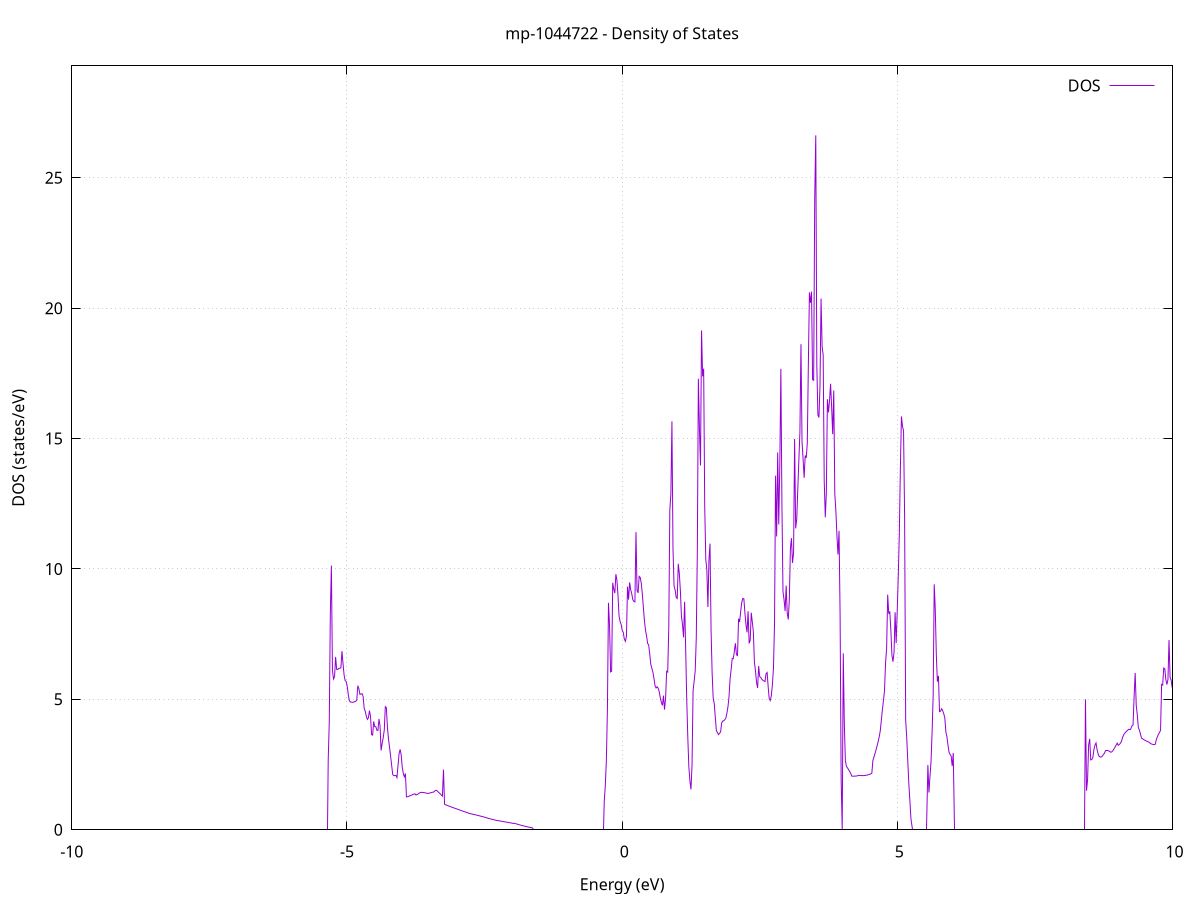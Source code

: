 set title 'mp-1044722 - Density of States'
set xlabel 'Energy (eV)'
set ylabel 'DOS (states/eV)'
set grid
set xrange [-10:10]
set yrange [0:29.288]
set xzeroaxis lt -1
set terminal png size 800,600
set output 'mp-1044722_dos_gnuplot.png'
plot '-' using 1:2 with lines title 'DOS'
-15.698800 0.000000
-15.679600 0.000000
-15.660400 0.000000
-15.641100 0.000000
-15.621900 0.000000
-15.602700 0.000000
-15.583500 0.000000
-15.564300 0.000000
-15.545100 0.000000
-15.525800 0.000000
-15.506600 0.000000
-15.487400 0.000000
-15.468200 0.000000
-15.449000 0.000000
-15.429800 0.000000
-15.410500 0.000000
-15.391300 0.000000
-15.372100 0.000000
-15.352900 0.000000
-15.333700 0.000000
-15.314500 0.000000
-15.295200 0.000000
-15.276000 0.000000
-15.256800 0.000000
-15.237600 0.000000
-15.218400 0.000000
-15.199200 0.000000
-15.179900 0.000000
-15.160700 0.000000
-15.141500 0.000000
-15.122300 0.000000
-15.103100 0.000000
-15.083800 0.000000
-15.064600 0.000000
-15.045400 0.000000
-15.026200 0.000000
-15.007000 0.000000
-14.987800 0.000000
-14.968500 0.000000
-14.949300 0.000000
-14.930100 0.000000
-14.910900 0.000000
-14.891700 0.000000
-14.872500 0.000000
-14.853200 0.000000
-14.834000 0.000000
-14.814800 0.000000
-14.795600 0.000000
-14.776400 0.000000
-14.757200 0.000000
-14.737900 0.000000
-14.718700 0.000000
-14.699500 0.000000
-14.680300 0.000000
-14.661100 0.000000
-14.641900 0.000000
-14.622600 0.000000
-14.603400 0.000000
-14.584200 0.000000
-14.565000 0.000000
-14.545800 0.000000
-14.526600 0.000000
-14.507300 0.000000
-14.488100 0.000000
-14.468900 0.000000
-14.449700 0.000000
-14.430500 0.000000
-14.411300 0.000000
-14.392000 0.000000
-14.372800 0.000000
-14.353600 0.000000
-14.334400 0.000000
-14.315200 0.000000
-14.296000 0.000000
-14.276700 0.000000
-14.257500 0.000000
-14.238300 0.000000
-14.219100 0.000000
-14.199900 0.000000
-14.180600 0.000000
-14.161400 0.000000
-14.142200 0.000000
-14.123000 0.000000
-14.103800 0.000000
-14.084600 0.000000
-14.065300 0.000000
-14.046100 0.000000
-14.026900 0.000000
-14.007700 0.000000
-13.988500 0.000000
-13.969300 0.000000
-13.950000 0.315800
-13.930800 0.482700
-13.911600 0.674400
-13.892400 0.890700
-13.873200 1.025900
-13.854000 1.102500
-13.834700 1.201700
-13.815500 1.291100
-13.796300 1.375900
-13.777100 1.490500
-13.757900 1.614600
-13.738700 1.747200
-13.719400 1.845600
-13.700200 1.954600
-13.681000 2.060200
-13.661800 2.162800
-13.642600 2.291100
-13.623400 2.423800
-13.604100 2.564100
-13.584900 2.711700
-13.565700 2.862000
-13.546500 3.606500
-13.527300 3.773000
-13.508100 3.921200
-13.488800 3.766700
-13.469600 3.658000
-13.450400 3.603600
-13.431200 3.539100
-13.412000 3.519800
-13.392800 3.491900
-13.373500 3.440700
-13.354300 3.428900
-13.335100 3.362900
-13.315900 3.320400
-13.296700 3.219800
-13.277400 3.097600
-13.258200 5.355600
-13.239000 2.653500
-13.219800 2.321400
-13.200600 1.839600
-13.181400 1.576600
-13.162100 1.328700
-13.142900 1.259700
-13.123700 1.866900
-13.104500 1.915800
-13.085300 2.027300
-13.066100 1.994000
-13.046800 1.997100
-13.027600 2.233800
-13.008400 2.487400
-12.989200 2.780200
-12.970000 3.104200
-12.950800 3.446200
-12.931500 4.075000
-12.912300 4.596800
-12.893100 5.162700
-12.873900 5.764500
-12.854700 6.368700
-12.835500 7.523400
-12.816200 7.588000
-12.797000 7.441900
-12.777800 6.249000
-12.758600 5.209900
-12.739400 4.168600
-12.720200 3.408400
-12.700900 2.979500
-12.681700 3.218400
-12.662500 3.794400
-12.643300 3.035600
-12.624100 3.570600
-12.604900 4.267200
-12.585600 4.742800
-12.566400 5.543200
-12.547200 8.793500
-12.528000 12.486300
-12.508800 11.300000
-12.489600 10.315700
-12.470300 10.725600
-12.451100 13.028200
-12.431900 10.114300
-12.412700 8.801000
-12.393500 10.848500
-12.374300 12.554200
-12.355000 12.244400
-12.335800 11.345000
-12.316600 10.471800
-12.297400 15.409200
-12.278200 8.829900
-12.258900 7.528100
-12.239700 6.345000
-12.220500 4.235900
-12.201300 3.331000
-12.182100 2.829800
-12.162900 0.841300
-12.143600 1.592300
-12.124400 2.495200
-12.105200 2.507200
-12.086000 3.937800
-12.066800 5.443000
-12.047600 7.176600
-12.028300 10.802500
-12.009100 10.590200
-11.989900 17.416100
-11.970700 15.165300
-11.951500 15.864900
-11.932300 12.453200
-11.913000 13.639900
-11.893800 16.788300
-11.874600 17.592400
-11.855400 15.798100
-11.836200 14.842100
-11.817000 14.152100
-11.797700 11.038800
-11.778500 10.613200
-11.759300 12.605200
-11.740100 16.197100
-11.720900 18.825200
-11.701700 21.600500
-11.682400 45.614900
-11.663200 22.097600
-11.644000 15.711800
-11.624800 19.930900
-11.605600 12.973000
-11.586400 10.127900
-11.567100 0.000000
-11.547900 0.000000
-11.528700 0.000000
-11.509500 0.000000
-11.490300 0.000000
-11.471100 0.000000
-11.451800 0.000000
-11.432600 0.000000
-11.413400 0.000000
-11.394200 0.000000
-11.375000 0.000000
-11.355700 0.000000
-11.336500 0.000000
-11.317300 0.000000
-11.298100 0.000000
-11.278900 0.000000
-11.259700 0.000000
-11.240400 0.000000
-11.221200 0.000000
-11.202000 0.000000
-11.182800 0.000000
-11.163600 0.000000
-11.144400 0.000000
-11.125100 0.000000
-11.105900 0.000000
-11.086700 0.000000
-11.067500 0.000000
-11.048300 0.000000
-11.029100 0.000000
-11.009800 0.000000
-10.990600 0.000000
-10.971400 0.000000
-10.952200 0.000000
-10.933000 0.000000
-10.913800 0.000000
-10.894500 0.000000
-10.875300 0.000000
-10.856100 0.000000
-10.836900 0.000000
-10.817700 0.000000
-10.798500 0.000000
-10.779200 0.000000
-10.760000 0.000000
-10.740800 0.000000
-10.721600 0.000000
-10.702400 0.000000
-10.683200 0.000000
-10.663900 0.000000
-10.644700 0.000000
-10.625500 0.000000
-10.606300 0.000000
-10.587100 0.000000
-10.567900 0.000000
-10.548600 0.000000
-10.529400 0.000000
-10.510200 0.000000
-10.491000 0.000000
-10.471800 0.000000
-10.452500 0.000000
-10.433300 0.000000
-10.414100 0.000000
-10.394900 0.000000
-10.375700 0.000000
-10.356500 0.000000
-10.337200 0.000000
-10.318000 0.000000
-10.298800 0.000000
-10.279600 0.000000
-10.260400 0.000000
-10.241200 0.000000
-10.221900 0.000000
-10.202700 0.000000
-10.183500 0.000000
-10.164300 0.000000
-10.145100 0.000000
-10.125900 0.000000
-10.106600 0.000000
-10.087400 0.000000
-10.068200 0.000000
-10.049000 0.000000
-10.029800 0.000000
-10.010600 0.000000
-9.991300 0.000000
-9.972100 0.000000
-9.952900 0.000000
-9.933700 0.000000
-9.914500 0.000000
-9.895300 0.000000
-9.876000 0.000000
-9.856800 0.000000
-9.837600 0.000000
-9.818400 0.000000
-9.799200 0.000000
-9.780000 0.000000
-9.760700 0.000000
-9.741500 0.000000
-9.722300 0.000000
-9.703100 0.000000
-9.683900 0.000000
-9.664700 0.000000
-9.645400 0.000000
-9.626200 0.000000
-9.607000 0.000000
-9.587800 0.000000
-9.568600 0.000000
-9.549300 0.000000
-9.530100 0.000000
-9.510900 0.000000
-9.491700 0.000000
-9.472500 0.000000
-9.453300 0.000000
-9.434000 0.000000
-9.414800 0.000000
-9.395600 0.000000
-9.376400 0.000000
-9.357200 0.000000
-9.338000 0.000000
-9.318700 0.000000
-9.299500 0.000000
-9.280300 0.000000
-9.261100 0.000000
-9.241900 0.000000
-9.222700 0.000000
-9.203400 0.000000
-9.184200 0.000000
-9.165000 0.000000
-9.145800 0.000000
-9.126600 0.000000
-9.107400 0.000000
-9.088100 0.000000
-9.068900 0.000000
-9.049700 0.000000
-9.030500 0.000000
-9.011300 0.000000
-8.992100 0.000000
-8.972800 0.000000
-8.953600 0.000000
-8.934400 0.000000
-8.915200 0.000000
-8.896000 0.000000
-8.876800 0.000000
-8.857500 0.000000
-8.838300 0.000000
-8.819100 0.000000
-8.799900 0.000000
-8.780700 0.000000
-8.761500 0.000000
-8.742200 0.000000
-8.723000 0.000000
-8.703800 0.000000
-8.684600 0.000000
-8.665400 0.000000
-8.646100 0.000000
-8.626900 0.000000
-8.607700 0.000000
-8.588500 0.000000
-8.569300 0.000000
-8.550100 0.000000
-8.530800 0.000000
-8.511600 0.000000
-8.492400 0.000000
-8.473200 0.000000
-8.454000 0.000000
-8.434800 0.000000
-8.415500 0.000000
-8.396300 0.000000
-8.377100 0.000000
-8.357900 0.000000
-8.338700 0.000000
-8.319500 0.000000
-8.300200 0.000000
-8.281000 0.000000
-8.261800 0.000000
-8.242600 0.000000
-8.223400 0.000000
-8.204200 0.000000
-8.184900 0.000000
-8.165700 0.000000
-8.146500 0.000000
-8.127300 0.000000
-8.108100 0.000000
-8.088900 0.000000
-8.069600 0.000000
-8.050400 0.000000
-8.031200 0.000000
-8.012000 0.000000
-7.992800 0.000000
-7.973600 0.000000
-7.954300 0.000000
-7.935100 0.000000
-7.915900 0.000000
-7.896700 0.000000
-7.877500 0.000000
-7.858300 0.000000
-7.839000 0.000000
-7.819800 0.000000
-7.800600 0.000000
-7.781400 0.000000
-7.762200 0.000000
-7.742900 0.000000
-7.723700 0.000000
-7.704500 0.000000
-7.685300 0.000000
-7.666100 0.000000
-7.646900 0.000000
-7.627600 0.000000
-7.608400 0.000000
-7.589200 0.000000
-7.570000 0.000000
-7.550800 0.000000
-7.531600 0.000000
-7.512300 0.000000
-7.493100 0.000000
-7.473900 0.000000
-7.454700 0.000000
-7.435500 0.000000
-7.416300 0.000000
-7.397000 0.000000
-7.377800 0.000000
-7.358600 0.000000
-7.339400 0.000000
-7.320200 0.000000
-7.301000 0.000000
-7.281700 0.000000
-7.262500 0.000000
-7.243300 0.000000
-7.224100 0.000000
-7.204900 0.000000
-7.185700 0.000000
-7.166400 0.000000
-7.147200 0.000000
-7.128000 0.000000
-7.108800 0.000000
-7.089600 0.000000
-7.070400 0.000000
-7.051100 0.000000
-7.031900 0.000000
-7.012700 0.000000
-6.993500 0.000000
-6.974300 0.000000
-6.955100 0.000000
-6.935800 0.000000
-6.916600 0.000000
-6.897400 0.000000
-6.878200 0.000000
-6.859000 0.000000
-6.839700 0.000000
-6.820500 0.000000
-6.801300 0.000000
-6.782100 0.000000
-6.762900 0.000000
-6.743700 0.000000
-6.724400 0.000000
-6.705200 0.000000
-6.686000 0.000000
-6.666800 0.000000
-6.647600 0.000000
-6.628400 0.000000
-6.609100 0.000000
-6.589900 0.000000
-6.570700 0.000000
-6.551500 0.000000
-6.532300 0.000000
-6.513100 0.000000
-6.493800 0.000000
-6.474600 0.000000
-6.455400 0.000000
-6.436200 0.000000
-6.417000 0.000000
-6.397800 0.000000
-6.378500 0.000000
-6.359300 0.000000
-6.340100 0.000000
-6.320900 0.000000
-6.301700 0.000000
-6.282500 0.000000
-6.263200 0.000000
-6.244000 0.000000
-6.224800 0.000000
-6.205600 0.000000
-6.186400 0.000000
-6.167200 0.000000
-6.147900 0.000000
-6.128700 0.000000
-6.109500 0.000000
-6.090300 0.000000
-6.071100 0.000000
-6.051900 0.000000
-6.032600 0.000000
-6.013400 0.000000
-5.994200 0.000000
-5.975000 0.000000
-5.955800 0.000000
-5.936500 0.000000
-5.917300 0.000000
-5.898100 0.000000
-5.878900 0.000000
-5.859700 0.000000
-5.840500 0.000000
-5.821200 0.000000
-5.802000 0.000000
-5.782800 0.000000
-5.763600 0.000000
-5.744400 0.000000
-5.725200 0.000000
-5.705900 0.000000
-5.686700 0.000000
-5.667500 0.000000
-5.648300 0.000000
-5.629100 0.000000
-5.609900 0.000000
-5.590600 0.000000
-5.571400 0.000000
-5.552200 0.000000
-5.533000 0.000000
-5.513800 0.000000
-5.494600 0.000000
-5.475300 0.000000
-5.456100 0.000000
-5.436900 0.000000
-5.417700 0.000000
-5.398500 0.000000
-5.379300 0.000000
-5.360000 0.000000
-5.340800 2.677200
-5.321600 4.117900
-5.302400 8.282700
-5.283200 10.131500
-5.264000 6.114200
-5.244700 5.778500
-5.225500 5.867900
-5.206300 6.627300
-5.187100 6.147400
-5.167900 6.145700
-5.148700 6.188600
-5.129400 6.191200
-5.110200 6.205600
-5.091000 6.848900
-5.071800 6.369200
-5.052600 5.943300
-5.033300 5.718800
-5.014100 5.688100
-4.994900 5.492900
-4.975700 5.176700
-4.956500 4.945500
-4.937300 4.900100
-4.918000 4.893800
-4.898800 4.885500
-4.879600 4.893700
-4.860400 4.915900
-4.841200 4.927300
-4.822000 4.967700
-4.802700 5.526600
-4.783500 5.411300
-4.764300 5.187700
-4.745100 5.205700
-4.725900 5.218700
-4.706700 5.113400
-4.687400 4.656400
-4.668200 4.545700
-4.649000 4.357900
-4.629800 4.233500
-4.610600 4.289400
-4.591400 4.568900
-4.572100 4.347100
-4.552900 3.649500
-4.533700 3.629600
-4.514500 4.155400
-4.495300 3.955100
-4.476100 3.955000
-4.456800 3.819400
-4.437600 3.808700
-4.418400 4.250000
-4.399200 3.979700
-4.380000 3.042200
-4.360800 3.304900
-4.341500 3.530200
-4.322300 3.822100
-4.303100 4.721100
-4.283900 4.679300
-4.264700 3.923800
-4.245500 3.481500
-4.226200 3.158400
-4.207000 2.819900
-4.187800 2.465000
-4.168600 2.115500
-4.149400 2.075300
-4.130200 2.078200
-4.110900 2.081800
-4.091700 2.001000
-4.072500 2.470900
-4.053300 2.915400
-4.034100 3.082800
-4.014800 2.874700
-3.995600 2.398100
-3.976400 2.160200
-3.957200 2.031100
-3.938000 2.158100
-3.918800 1.263000
-3.899500 1.266100
-3.880300 1.279100
-3.861100 1.298100
-3.841900 1.316300
-3.822700 1.333700
-3.803500 1.350400
-3.784200 1.366400
-3.765000 1.380800
-3.745800 1.329700
-3.726600 1.353800
-3.707400 1.366700
-3.688200 1.403700
-3.668900 1.426200
-3.649700 1.434900
-3.630500 1.432900
-3.611300 1.427500
-3.592100 1.420800
-3.572900 1.412800
-3.553600 1.403800
-3.534400 1.394600
-3.515200 1.396200
-3.496000 1.408600
-3.476800 1.420600
-3.457600 1.432400
-3.438300 1.442500
-3.419100 1.451000
-3.399900 1.496200
-3.380700 1.516200
-3.361500 1.491000
-3.342300 1.452100
-3.323000 1.412800
-3.303800 1.372700
-3.284600 1.332400
-3.265400 1.291800
-3.246200 2.303200
-3.227000 0.978800
-3.207700 0.958700
-3.188500 0.942800
-3.169300 0.927100
-3.150100 0.911600
-3.130900 0.896300
-3.111600 0.881000
-3.092400 0.866000
-3.073200 0.851000
-3.054000 0.836200
-3.034800 0.821500
-3.015600 0.807000
-2.996300 0.792600
-2.977100 0.777900
-2.957900 0.762500
-2.938700 0.747400
-2.919500 0.732700
-2.900300 0.718300
-2.881000 0.704200
-2.861800 0.690500
-2.842600 0.677000
-2.823400 0.664000
-2.804200 0.651200
-2.785000 0.629300
-2.765700 0.620400
-2.746500 0.611500
-2.727300 0.602500
-2.708100 0.593300
-2.688900 0.584000
-2.669700 0.574500
-2.650400 0.564800
-2.631200 0.554900
-2.612000 0.544900
-2.592800 0.534700
-2.573600 0.524300
-2.554400 0.515100
-2.535100 0.505900
-2.515900 0.492900
-2.496700 0.480300
-2.477500 0.467900
-2.458300 0.455800
-2.439100 0.444100
-2.419800 0.432700
-2.400600 0.421600
-2.381400 0.410900
-2.362200 0.400400
-2.343000 0.390300
-2.323800 0.380500
-2.304500 0.371100
-2.285300 0.361900
-2.266100 0.354300
-2.246900 0.347300
-2.227700 0.340500
-2.208400 0.333500
-2.189200 0.326500
-2.170000 0.319400
-2.150800 0.312300
-2.131600 0.305000
-2.112400 0.297700
-2.093100 0.290200
-2.073900 0.282700
-2.054700 0.275100
-2.035500 0.267400
-2.016300 0.259700
-1.997100 0.251800
-1.977800 0.243900
-1.958600 0.249200
-1.939400 0.236500
-1.920200 0.224100
-1.901000 0.212100
-1.881800 0.200200
-1.862500 0.188700
-1.843300 0.177500
-1.824100 0.166600
-1.804900 0.156000
-1.785700 0.145600
-1.766500 0.135600
-1.747200 0.125800
-1.728000 0.116400
-1.708800 0.107200
-1.689600 0.098400
-1.670400 0.089800
-1.651200 0.081500
-1.631900 0.073500
-1.612700 0.000000
-1.593500 0.000000
-1.574300 0.000000
-1.555100 0.000000
-1.535900 0.000000
-1.516600 0.000000
-1.497400 0.000000
-1.478200 0.000000
-1.459000 0.000000
-1.439800 0.000000
-1.420600 0.000000
-1.401300 0.000000
-1.382100 0.000000
-1.362900 0.000000
-1.343700 0.000000
-1.324500 0.000000
-1.305200 0.000000
-1.286000 0.000000
-1.266800 0.000000
-1.247600 0.000000
-1.228400 0.000000
-1.209200 0.000000
-1.189900 0.000000
-1.170700 0.000000
-1.151500 0.000000
-1.132300 0.000000
-1.113100 0.000000
-1.093900 0.000000
-1.074600 0.000000
-1.055400 0.000000
-1.036200 0.000000
-1.017000 0.000000
-0.997800 0.000000
-0.978600 0.000000
-0.959300 0.000000
-0.940100 0.000000
-0.920900 0.000000
-0.901700 0.000000
-0.882500 0.000000
-0.863300 0.000000
-0.844000 0.000000
-0.824800 0.000000
-0.805600 0.000000
-0.786400 0.000000
-0.767200 0.000000
-0.748000 0.000000
-0.728700 0.000000
-0.709500 0.000000
-0.690300 0.000000
-0.671100 0.000000
-0.651900 0.000000
-0.632700 0.000000
-0.613400 0.000000
-0.594200 0.000000
-0.575000 0.000000
-0.555800 0.000000
-0.536600 0.000000
-0.517400 0.000000
-0.498100 0.000000
-0.478900 0.000000
-0.459700 0.000000
-0.440500 0.000000
-0.421300 0.000000
-0.402000 0.000000
-0.382800 0.000000
-0.363600 0.000000
-0.344400 0.000000
-0.325200 1.091300
-0.306000 1.696900
-0.286700 2.642700
-0.267500 4.659100
-0.248300 8.698300
-0.229100 7.847700
-0.209900 6.052800
-0.190700 6.077000
-0.171400 9.468800
-0.152200 9.228000
-0.133000 9.072100
-0.113800 9.797300
-0.094600 9.566700
-0.075400 8.977500
-0.056100 8.191300
-0.036900 7.984800
-0.017700 7.868700
0.001500 7.642000
0.020700 7.563000
0.039900 7.310800
0.059200 7.226500
0.078400 7.416700
0.097600 9.322600
0.116800 8.825200
0.136000 9.484400
0.155200 9.207900
0.174500 9.046400
0.193700 8.824800
0.212900 8.754100
0.232100 8.737600
0.251300 11.410300
0.270500 9.175600
0.289800 9.080700
0.309000 9.715900
0.328200 9.676300
0.347400 9.455900
0.366600 9.043000
0.385800 8.522000
0.405100 8.011700
0.424300 7.654800
0.443500 7.434800
0.462700 7.146400
0.481900 7.090200
0.501200 6.742100
0.520400 6.345300
0.539600 6.193200
0.558800 6.047600
0.578000 5.807900
0.597200 5.529500
0.616500 5.436000
0.635700 5.485100
0.654900 5.426500
0.674100 5.289700
0.693300 5.058900
0.712500 4.879700
0.731800 4.769600
0.751000 5.143000
0.770200 4.606300
0.789400 5.040100
0.808600 6.075200
0.827800 6.046200
0.847100 7.731600
0.866300 12.259400
0.885500 12.859700
0.904700 15.656900
0.923900 10.787600
0.943100 9.347500
0.962400 9.201800
0.981600 8.910400
1.000800 8.867400
1.020000 10.197600
1.039200 9.822700
1.058400 9.154200
1.077700 8.172800
1.096900 7.872800
1.116100 7.377800
1.135300 8.740700
1.154500 6.914100
1.173700 4.978400
1.193000 3.535200
1.212200 2.406600
1.231400 1.873400
1.250600 1.548200
1.269800 2.481200
1.289000 5.334100
1.308300 5.694500
1.327500 6.094300
1.346700 7.327400
1.365900 10.604700
1.385100 17.293700
1.404400 15.386400
1.423600 13.966900
1.442800 19.144000
1.462000 17.385200
1.481200 17.679800
1.500400 12.423700
1.519700 10.371800
1.538900 9.963200
1.558100 8.541200
1.577300 10.361900
1.596500 10.970100
1.615700 7.640500
1.635000 6.014800
1.654200 5.046500
1.673400 4.838900
1.692600 4.307200
1.711800 3.805800
1.731000 3.726300
1.750300 3.649800
1.769500 3.697000
1.788700 3.749300
1.807900 4.096000
1.827100 4.168700
1.846300 4.177700
1.865600 4.223000
1.884800 4.285700
1.904000 4.476300
1.923200 4.723900
1.942400 5.116900
1.961600 5.793800
1.980900 6.149600
2.000100 6.571900
2.019300 6.559000
2.038500 6.837300
2.057700 7.151400
2.076900 6.708700
2.096200 6.677800
2.115400 8.093300
2.134600 7.969700
2.153800 8.365800
2.173000 8.711900
2.192200 8.868400
2.211500 8.858200
2.230700 8.324700
2.249900 7.862300
2.269100 7.569200
2.288300 8.380400
2.307600 7.145800
2.326800 7.264400
2.346000 8.322400
2.365200 7.965600
2.384400 7.581400
2.403600 6.415400
2.422900 6.090100
2.442100 5.646600
2.461300 5.438100
2.480500 6.278500
2.499700 5.871400
2.518900 5.838300
2.538200 5.770100
2.557400 5.731200
2.576600 5.702600
2.595800 5.684700
2.615000 5.983800
2.634200 6.030800
2.653500 5.475600
2.672700 5.018900
2.691900 4.953900
2.711100 5.149900
2.730300 5.564300
2.749500 6.194400
2.768800 7.911200
2.788000 13.577600
2.807200 11.245000
2.826400 14.464600
2.845600 11.706200
2.864800 13.972700
2.884100 17.672400
2.903300 12.448200
2.922500 9.127200
2.941700 8.825400
2.960900 8.387100
2.980100 9.361300
2.999400 8.312800
3.018600 8.062800
3.037800 8.821000
3.057000 10.767900
3.076200 11.181500
3.095400 10.232000
3.114700 10.597000
3.133900 14.982800
3.153100 11.556500
3.172300 11.909600
3.191500 13.060400
3.210800 14.159100
3.230000 15.242200
3.249200 18.616800
3.268400 14.886100
3.287600 14.220700
3.306800 13.495300
3.326100 14.349200
3.345300 14.258000
3.364500 14.833200
3.383700 17.863600
3.402900 20.604800
3.422100 20.204100
3.441400 20.632800
3.460600 17.253000
3.479800 17.233600
3.499000 24.191900
3.518200 26.625000
3.537400 17.787800
3.556700 15.909700
3.575900 15.804400
3.595100 17.031500
3.614300 20.364000
3.633500 18.533700
3.652700 18.196700
3.672000 13.367400
3.691200 11.981300
3.710400 12.926500
3.729600 16.509300
3.748800 16.002300
3.768000 16.445900
3.787300 17.100400
3.806500 16.200600
3.825700 15.167400
3.844900 16.843800
3.864100 12.875000
3.883300 12.236600
3.902600 11.278400
3.921800 10.554300
3.941000 11.462300
3.960200 8.247900
3.979400 1.917300
3.998600 0.000000
4.017900 6.766900
4.037100 4.048800
4.056300 2.635800
4.075500 2.433200
4.094700 2.373100
4.113900 2.308000
4.133200 2.237900
4.152400 2.162600
4.171600 2.057500
4.190800 2.055900
4.210000 2.055700
4.229300 2.056900
4.248500 2.059600
4.267700 2.063700
4.286900 2.082200
4.306100 2.087000
4.325300 2.084000
4.344600 2.079900
4.363800 2.074700
4.383000 2.075100
4.402200 2.081100
4.421400 2.087200
4.440600 2.093500
4.459900 2.099500
4.479100 2.115000
4.498300 2.130300
4.517500 2.141700
4.536700 2.166600
4.555900 2.657000
4.575200 2.785600
4.594400 2.922700
4.613600 3.068500
4.632800 3.222900
4.652000 3.385500
4.671200 3.567800
4.690500 3.800800
4.709700 4.198900
4.728900 4.605100
4.748100 4.953500
4.767300 5.337300
4.786500 6.404500
4.805800 6.961600
4.825000 9.014900
4.844200 8.283700
4.863400 8.372200
4.882600 7.644100
4.901800 6.687800
4.921100 6.443500
4.940300 6.805500
4.959500 8.342500
4.978700 7.153100
4.997900 8.370400
5.017100 9.708100
5.036400 11.345100
5.055600 13.876400
5.074800 15.847100
5.094000 15.468300
5.113200 15.292600
5.132500 12.012500
5.151700 4.197800
5.170900 3.526900
5.190100 2.636700
5.209300 1.754400
5.228500 1.107300
5.247800 0.410000
5.267000 0.000000
5.286200 0.000000
5.305400 0.000000
5.324600 0.000000
5.343800 0.000000
5.363100 0.000000
5.382300 0.000000
5.401500 0.000000
5.420700 0.000000
5.439900 0.000000
5.459100 0.000000
5.478400 0.000000
5.497600 0.000000
5.516800 0.000000
5.536000 0.000000
5.555200 2.482600
5.574400 1.427500
5.593700 2.054900
5.612900 2.632800
5.632100 3.764800
5.651300 5.144400
5.670500 9.412000
5.689700 8.440900
5.709000 6.673400
5.728200 5.678600
5.747400 5.901100
5.766600 4.532000
5.785800 4.548900
5.805000 4.640800
5.824300 4.564600
5.843500 4.448600
5.862700 4.296200
5.881900 3.756700
5.901100 3.573000
5.920300 3.251200
5.939600 2.969400
5.958800 2.889700
5.978000 2.828100
5.997200 2.440900
6.016400 2.944400
6.035700 0.000000
6.054900 0.000000
6.074100 0.000000
6.093300 0.000000
6.112500 0.000000
6.131700 0.000000
6.151000 0.000000
6.170200 0.000000
6.189400 0.000000
6.208600 0.000000
6.227800 0.000000
6.247000 0.000000
6.266300 0.000000
6.285500 0.000000
6.304700 0.000000
6.323900 0.000000
6.343100 0.000000
6.362300 0.000000
6.381600 0.000000
6.400800 0.000000
6.420000 0.000000
6.439200 0.000000
6.458400 0.000000
6.477600 0.000000
6.496900 0.000000
6.516100 0.000000
6.535300 0.000000
6.554500 0.000000
6.573700 0.000000
6.592900 0.000000
6.612200 0.000000
6.631400 0.000000
6.650600 0.000000
6.669800 0.000000
6.689000 0.000000
6.708200 0.000000
6.727500 0.000000
6.746700 0.000000
6.765900 0.000000
6.785100 0.000000
6.804300 0.000000
6.823500 0.000000
6.842800 0.000000
6.862000 0.000000
6.881200 0.000000
6.900400 0.000000
6.919600 0.000000
6.938900 0.000000
6.958100 0.000000
6.977300 0.000000
6.996500 0.000000
7.015700 0.000000
7.034900 0.000000
7.054200 0.000000
7.073400 0.000000
7.092600 0.000000
7.111800 0.000000
7.131000 0.000000
7.150200 0.000000
7.169500 0.000000
7.188700 0.000000
7.207900 0.000000
7.227100 0.000000
7.246300 0.000000
7.265500 0.000000
7.284800 0.000000
7.304000 0.000000
7.323200 0.000000
7.342400 0.000000
7.361600 0.000000
7.380800 0.000000
7.400100 0.000000
7.419300 0.000000
7.438500 0.000000
7.457700 0.000000
7.476900 0.000000
7.496100 0.000000
7.515400 0.000000
7.534600 0.000000
7.553800 0.000000
7.573000 0.000000
7.592200 0.000000
7.611400 0.000000
7.630700 0.000000
7.649900 0.000000
7.669100 0.000000
7.688300 0.000000
7.707500 0.000000
7.726700 0.000000
7.746000 0.000000
7.765200 0.000000
7.784400 0.000000
7.803600 0.000000
7.822800 0.000000
7.842100 0.000000
7.861300 0.000000
7.880500 0.000000
7.899700 0.000000
7.918900 0.000000
7.938100 0.000000
7.957400 0.000000
7.976600 0.000000
7.995800 0.000000
8.015000 0.000000
8.034200 0.000000
8.053400 0.000000
8.072700 0.000000
8.091900 0.000000
8.111100 0.000000
8.130300 0.000000
8.149500 0.000000
8.168700 0.000000
8.188000 0.000000
8.207200 0.000000
8.226400 0.000000
8.245600 0.000000
8.264800 0.000000
8.284000 0.000000
8.303300 0.000000
8.322500 0.000000
8.341700 0.000000
8.360900 0.000000
8.380100 0.000000
8.399300 0.000000
8.418600 5.001900
8.437800 1.499500
8.457000 1.922500
8.476200 3.250700
8.495400 3.487200
8.514600 2.677800
8.533900 2.697200
8.553100 2.770300
8.572300 3.082200
8.591500 3.248200
8.610700 3.327800
8.629900 3.066000
8.649200 2.906700
8.668400 2.810900
8.687600 2.787400
8.706800 2.791900
8.726000 2.824400
8.745300 2.891900
8.764500 2.935100
8.783700 3.037100
8.802900 3.039300
8.822100 3.042600
8.841300 3.024100
8.860600 2.998800
8.879800 2.973200
8.899000 2.989800
8.918200 3.039200
8.937400 3.099700
8.956600 3.170400
8.975900 3.244700
8.995100 3.321700
9.014300 3.239100
9.033500 3.271800
9.052700 3.313200
9.071900 3.382300
9.091200 3.530700
9.110400 3.632300
9.129600 3.696000
9.148800 3.741800
9.168000 3.783600
9.187200 3.821100
9.206500 3.854900
9.225700 3.855600
9.244900 3.855700
9.264100 3.987200
9.283300 4.016500
9.302500 5.113000
9.321800 6.013600
9.341000 4.769500
9.360200 4.404500
9.379400 3.928000
9.398600 3.817300
9.417800 3.672900
9.437100 3.514400
9.456300 3.487900
9.475500 3.461600
9.494700 3.436300
9.513900 3.416100
9.533100 3.396600
9.552400 3.378200
9.571600 3.359900
9.590800 3.327100
9.610000 3.296700
9.629200 3.280700
9.648500 3.270400
9.667700 3.264000
9.686900 3.276900
9.706100 3.459300
9.725300 3.566300
9.744500 3.662100
9.763800 3.734800
9.783000 3.809400
9.802200 5.575600
9.821400 5.547700
9.840600 6.200800
9.859800 6.175500
9.879100 5.759900
9.898300 5.567500
9.917500 5.757800
9.936700 7.274100
9.955900 5.843500
9.975100 5.738800
9.994400 5.451700
10.013600 5.745500
10.032800 6.221000
10.052000 5.049100
10.071200 4.955900
10.090400 9.315000
10.109700 3.156800
10.128900 2.540600
10.148100 2.697400
10.167300 2.874000
10.186500 2.933500
10.205700 2.954400
10.225000 2.994000
10.244200 3.078000
10.263400 3.188200
10.282600 3.378000
10.301800 4.216400
10.321000 4.768700
10.340300 5.061500
10.359500 5.042600
10.378700 5.111100
10.397900 5.357900
10.417100 4.833900
10.436300 8.482600
10.455600 8.643800
10.474800 9.408400
10.494000 12.223600
10.513200 11.384500
10.532400 7.777200
10.551700 8.078100
10.570900 7.502500
10.590100 7.258100
10.609300 7.604200
10.628500 7.194400
10.647700 5.956900
10.667000 5.508800
10.686200 5.046700
10.705400 4.911000
10.724600 4.787200
10.743800 4.719600
10.763000 4.703000
10.782300 4.940400
10.801500 5.634500
10.820700 8.226600
10.839900 9.394400
10.859100 9.871900
10.878300 10.739800
10.897600 10.859100
10.916800 11.466300
10.936000 8.996700
10.955200 7.036600
10.974400 5.472900
10.993600 4.283500
11.012900 3.312300
11.032100 2.862200
11.051300 2.574500
11.070500 2.779900
11.089700 3.101700
11.108900 4.787300
11.128200 5.291900
11.147400 6.898300
11.166600 7.457500
11.185800 7.668200
11.205000 8.345500
11.224200 8.342700
11.243500 8.117400
11.262700 7.648300
11.281900 7.368300
11.301100 7.007900
11.320300 6.490100
11.339500 6.388900
11.358800 6.694300
11.378000 7.219900
11.397200 7.755900
11.416400 7.849600
11.435600 7.733300
11.454900 7.271000
11.474100 6.734000
11.493300 6.693100
11.512500 6.030700
11.531700 8.951000
11.550900 5.066600
11.570200 4.626300
11.589400 6.389000
11.608600 6.214700
11.627800 8.422600
11.647000 9.484000
11.666200 9.272200
11.685500 8.218100
11.704700 7.381400
11.723900 6.408900
11.743100 5.760500
11.762300 5.204500
11.781500 4.619800
11.800800 4.195200
11.820000 3.798300
11.839200 3.562300
11.858400 3.548600
11.877600 4.857800
11.896800 6.929200
11.916100 6.917900
11.935300 7.668500
11.954500 9.235300
11.973700 15.494600
11.992900 8.268900
12.012100 6.454400
12.031400 6.314400
12.050600 6.209100
12.069800 6.260900
12.089000 7.863400
12.108200 9.595300
12.127400 8.166200
12.146700 7.143200
12.165900 7.255700
12.185100 8.418700
12.204300 8.978100
12.223500 8.572500
12.242700 8.910000
12.262000 6.632400
12.281200 5.743200
12.300400 5.208100
12.319600 5.089300
12.338800 4.975200
12.358000 4.869800
12.377300 4.766700
12.396500 4.665200
12.415700 4.598400
12.434900 4.556700
12.454100 4.489200
12.473400 4.456900
12.492600 4.435000
12.511800 4.430800
12.531000 4.408600
12.550200 4.350100
12.569400 4.341900
12.588700 4.223900
12.607900 4.203700
12.627100 4.200000
12.646300 4.130000
12.665500 4.059300
12.684700 3.992400
12.704000 3.934500
12.723200 3.903300
12.742400 3.870300
12.761600 3.836700
12.780800 3.804700
12.800000 3.974800
12.819300 4.105300
12.838500 4.138000
12.857700 4.205500
12.876900 4.201500
12.896100 4.294700
12.915300 4.077300
12.934600 3.780000
12.953800 3.281200
12.973000 3.437200
12.992200 4.210600
13.011400 5.493400
13.030600 1.589400
13.049900 0.000000
13.069100 0.000000
13.088300 0.000000
13.107500 0.000000
13.126700 0.000000
13.145900 0.000000
13.165200 0.000000
13.184400 0.000000
13.203600 0.000000
13.222800 0.000000
13.242000 0.260200
13.261200 1.452800
13.280500 2.304000
13.299700 3.040600
13.318900 3.170400
13.338100 4.577100
13.357300 2.986200
13.376600 3.101300
13.395800 3.219100
13.415000 5.913100
13.434200 3.511900
13.453400 3.410600
13.472600 3.372900
13.491900 3.374900
13.511100 3.382400
13.530300 3.383500
13.549500 3.375300
13.568700 3.353700
13.587900 3.302300
13.607200 3.246600
13.626400 3.227100
13.645600 3.211000
13.664800 3.117800
13.684000 3.023400
13.703200 2.900600
13.722500 2.850800
13.741700 2.812600
13.760900 3.095100
13.780100 2.864700
13.799300 2.852100
13.818500 2.842300
13.837800 2.835500
13.857000 2.833000
13.876200 2.833600
13.895400 2.836000
13.914600 2.840100
13.933800 2.846000
13.953100 2.854400
13.972300 2.828700
13.991500 2.829900
14.010700 2.838800
14.029900 2.836900
14.049100 2.843300
14.068400 2.848200
14.087600 2.851700
14.106800 2.853900
14.126000 2.856100
14.145200 2.869800
14.164400 2.778300
14.183700 2.754600
14.202900 2.742600
14.222100 2.732800
14.241300 2.724500
14.260500 2.717400
14.279800 2.708600
14.299000 2.700800
14.318200 2.694000
14.337400 2.686300
14.356600 2.677100
14.375800 2.726900
14.395100 2.981800
14.414300 2.639000
14.433500 2.573400
14.452700 2.530400
14.471900 2.486300
14.491100 2.435500
14.510400 3.109500
14.529600 2.397800
14.548800 2.357300
14.568000 2.332100
14.587200 2.301900
14.606400 2.266700
14.625700 2.227900
14.644900 2.189100
14.664100 2.150600
14.683300 2.096000
14.702500 2.047400
14.721700 2.023100
14.741000 2.004200
14.760200 1.988300
14.779400 1.970000
14.798600 1.936900
14.817800 1.923300
14.837000 1.919800
14.856300 1.923700
14.875500 1.928500
14.894700 1.934200
14.913900 1.996700
14.933100 2.009300
14.952300 2.022900
14.971600 2.037600
14.990800 2.053400
15.010000 2.070200
15.029200 2.858900
15.048400 3.075700
15.067600 3.311400
15.086900 3.283600
15.106100 3.356200
15.125300 3.427400
15.144500 3.865000
15.163700 3.942200
15.183000 7.088900
15.202200 2.681000
15.221400 2.516100
15.240600 2.360600
15.259800 2.212700
15.279000 1.997100
15.298300 1.885100
15.317500 1.773300
15.336700 1.667000
15.355900 1.564200
15.375100 1.434700
15.394300 1.366100
15.413600 1.301800
15.432800 1.241500
15.452000 1.185500
15.471200 1.137400
15.490400 1.107900
15.509600 1.078500
15.528900 1.048700
15.548100 1.018300
15.567300 0.987500
15.586500 0.956200
15.605700 0.924500
15.624900 0.892200
15.644200 0.855000
15.663400 0.815800
15.682600 0.958300
15.701800 0.899000
15.721000 0.733500
15.740200 0.632200
15.759500 0.624900
15.778700 0.619800
15.797900 1.653400
15.817100 1.637700
15.836300 2.802700
15.855500 2.711800
15.874800 3.147400
15.894000 3.343300
15.913200 3.330000
15.932400 3.717300
15.951600 4.138400
15.970800 4.412600
15.990100 3.542600
16.009300 3.456700
16.028500 3.424100
16.047700 3.365000
16.066900 3.271700
16.086200 3.146900
16.105400 2.996100
16.124600 2.858200
16.143800 2.688700
16.163000 2.582600
16.182200 2.490000
16.201500 2.390600
16.220700 2.283700
16.239900 2.169400
16.259100 2.047700
16.278300 1.918400
16.297500 1.781800
16.316800 1.648500
16.336000 1.538900
16.355200 1.499400
16.374400 1.653600
16.393600 1.588900
16.412800 1.385200
16.432100 1.039900
16.451300 0.907700
16.470500 0.819100
16.489700 0.736100
16.508900 0.657000
16.528100 0.587700
16.547400 0.531000
16.566600 0.477400
16.585800 0.426900
16.605000 0.379600
16.624200 0.335300
16.643400 0.294000
16.662700 0.255800
16.681900 0.220600
16.701100 0.188500
16.720300 0.159400
16.739500 0.133400
16.758700 0.110400
16.778000 0.282200
16.797200 0.011100
16.816400 0.004900
16.835600 0.001200
16.854800 0.000000
16.874000 0.000000
16.893300 0.000000
16.912500 0.000000
16.931700 0.000000
16.950900 0.267100
16.970100 0.848800
16.989400 0.996200
17.008600 1.098600
17.027800 1.213100
17.047000 1.419700
17.066200 1.716100
17.085400 2.179000
17.104700 2.584600
17.123900 2.800700
17.143100 2.605600
17.162300 2.674200
17.181500 3.052900
17.200700 3.443700
17.220000 3.834800
17.239200 4.122300
17.258400 5.261800
17.277600 4.090900
17.296800 4.017100
17.316000 3.725800
17.335300 4.032500
17.354500 4.489600
17.373700 4.707800
17.392900 4.740800
17.412100 4.860500
17.431300 4.975800
17.450600 5.499700
17.469800 6.016100
17.489000 6.096300
17.508200 6.443200
17.527400 6.097400
17.546600 6.075100
17.565900 6.274600
17.585100 6.608400
17.604300 6.856600
17.623500 6.505500
17.642700 5.825100
17.661900 5.360100
17.681200 5.182400
17.700400 5.083800
17.719600 5.024300
17.738800 5.022400
17.758000 5.331400
17.777200 5.581300
17.796500 5.744400
17.815700 6.320900
17.834900 11.765700
17.854100 8.029300
17.873300 8.082600
17.892600 8.282100
17.911800 8.633900
17.931000 8.927200
17.950200 9.199900
17.969400 9.050800
17.988600 8.790900
18.007900 7.752700
18.027100 7.039700
18.046300 6.903700
18.065500 6.794200
18.084700 6.707300
18.103900 6.782500
18.123200 6.565800
18.142400 6.414600
18.161600 6.341700
18.180800 6.392500
18.200000 7.265700
18.219200 6.205200
18.238500 6.423200
18.257700 6.889000
18.276900 6.639600
18.296100 6.897500
18.315300 7.097700
18.334500 7.326800
18.353800 7.542900
18.373000 7.654300
18.392200 7.556000
18.411400 7.397900
18.430600 7.312300
18.449800 7.519300
18.469100 7.594000
18.488300 7.827600
18.507500 7.133700
18.526700 6.831900
18.545900 6.955000
18.565100 7.016600
18.584400 6.926000
18.603600 6.510500
18.622800 6.097400
18.642000 5.428500
18.661200 5.002500
18.680400 4.698700
18.699700 4.720500
18.718900 4.842600
18.738100 3.105900
18.757300 2.397700
18.776500 2.419400
18.795800 2.633300
18.815000 2.969200
18.834200 3.370400
18.853400 3.806100
18.872600 4.241400
18.891800 4.722800
18.911100 5.806700
18.930300 5.591700
18.949500 5.291100
18.968700 5.219000
18.987900 5.634800
19.007100 5.883000
19.026400 5.813500
19.045600 6.819100
19.064800 6.927000
19.084000 6.853500
19.103200 6.601100
19.122400 7.836500
19.141700 7.373100
19.160900 6.587700
19.180100 6.518200
19.199300 5.958200
19.218500 5.309300
19.237700 5.007100
19.257000 5.269700
19.276200 5.527900
19.295400 5.815500
19.314600 6.181300
19.333800 6.690300
19.353000 7.934300
19.372300 8.726200
19.391500 8.928700
19.410700 8.951600
19.429900 9.066400
19.449100 9.379800
19.468300 10.480100
19.487600 8.589500
19.506800 7.859400
19.526000 7.499500
19.545200 7.378300
19.564400 7.588600
19.583600 8.090200
19.602900 8.816400
19.622100 8.844400
19.641300 8.799000
19.660500 8.478900
19.679700 8.299500
19.699000 8.192300
19.718200 7.757700
19.737400 8.099600
19.756600 8.008200
19.775800 8.940900
19.795000 12.098800
19.814300 12.747400
19.833500 11.302500
19.852700 12.423500
19.871900 11.048600
19.891100 10.087000
19.910300 8.864900
19.929600 7.450000
19.948800 6.544200
19.968000 5.823900
19.987200 5.927400
20.006400 6.132500
20.025600 6.719300
20.044900 7.427100
20.064100 8.523500
20.083300 8.379200
20.102500 8.595000
20.121700 8.980500
20.140900 7.338800
20.160200 5.586800
20.179400 5.826300
20.198600 4.940900
20.217800 4.776500
20.237000 5.376900
20.256200 5.381100
20.275500 5.925300
20.294700 6.711700
20.313900 7.937200
20.333100 11.084500
20.352300 7.581200
20.371500 6.369300
20.390800 5.265000
20.410000 4.517200
20.429200 3.997100
20.448400 3.456000
20.467600 3.015800
20.486800 4.163800
20.506100 2.622600
20.525300 2.633400
20.544500 3.526400
20.563700 4.599000
20.582900 4.550800
20.602100 4.889500
20.621400 5.123200
20.640600 5.319600
20.659800 5.515700
20.679000 5.761300
20.698200 5.938900
20.717500 5.964300
20.736700 5.637500
20.755900 5.428200
20.775100 4.928300
20.794300 3.726900
20.813500 2.695200
20.832800 2.029900
20.852000 1.483300
20.871200 1.189800
20.890400 0.910500
20.909600 0.548000
20.928800 0.244500
20.948100 0.044500
20.967300 0.012100
20.986500 0.000100
21.005700 0.000000
21.024900 0.000000
21.044100 0.000000
21.063400 0.000000
21.082600 0.000000
21.101800 0.000000
21.121000 0.000000
21.140200 0.000000
21.159400 0.000000
21.178700 0.000000
21.197900 0.000000
21.217100 0.000000
21.236300 0.000000
21.255500 0.000000
21.274700 0.000000
21.294000 0.000000
21.313200 0.000000
21.332400 0.000000
21.351600 0.000000
21.370800 0.000000
21.390000 0.000000
21.409300 0.000000
21.428500 0.000000
21.447700 0.000000
21.466900 0.000000
21.486100 0.000000
21.505300 0.000000
21.524600 0.000000
21.543800 0.000000
21.563000 0.000000
21.582200 0.000000
21.601400 0.000000
21.620700 0.000000
21.639900 0.000000
21.659100 0.000000
21.678300 0.000000
21.697500 0.000000
21.716700 0.000000
21.736000 0.000000
21.755200 0.000000
21.774400 0.000000
21.793600 0.000000
21.812800 0.000000
21.832000 0.000000
21.851300 0.000000
21.870500 0.000000
21.889700 0.000000
21.908900 0.000000
21.928100 0.000000
21.947300 0.000000
21.966600 0.000000
21.985800 0.000000
22.005000 0.000000
22.024200 0.000000
22.043400 0.000000
22.062600 0.000000
22.081900 0.000000
22.101100 0.000000
22.120300 0.000000
22.139500 0.000000
22.158700 0.000000
22.177900 0.000000
22.197200 0.000000
22.216400 0.000000
22.235600 0.000000
22.254800 0.000000
22.274000 0.000000
22.293200 0.000000
22.312500 0.000000
22.331700 0.000000
22.350900 0.000000
22.370100 0.000000
22.389300 0.000000
22.408500 0.000000
22.427800 0.000000
22.447000 0.000000
22.466200 0.000000
22.485400 0.000000
22.504600 0.000000
22.523900 0.000000
22.543100 0.000000
22.562300 0.000000
22.581500 0.000000
22.600700 0.000000
22.619900 0.000000
22.639200 0.000000
22.658400 0.000000
22.677600 0.000000
22.696800 0.000000
22.716000 0.000000
22.735200 0.000000
e
